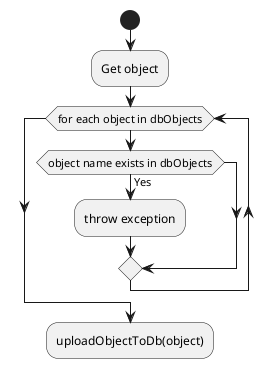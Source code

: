 @startuml
'https://plantuml.com/activity-diagram-beta

start
    :Get object;
    while (for each object in dbObjects)
        if (object name exists in dbObjects) is (Yes) then
            :throw exception;
        endif
    endwhile
    :uploadObjectToDb(object);
@enduml
